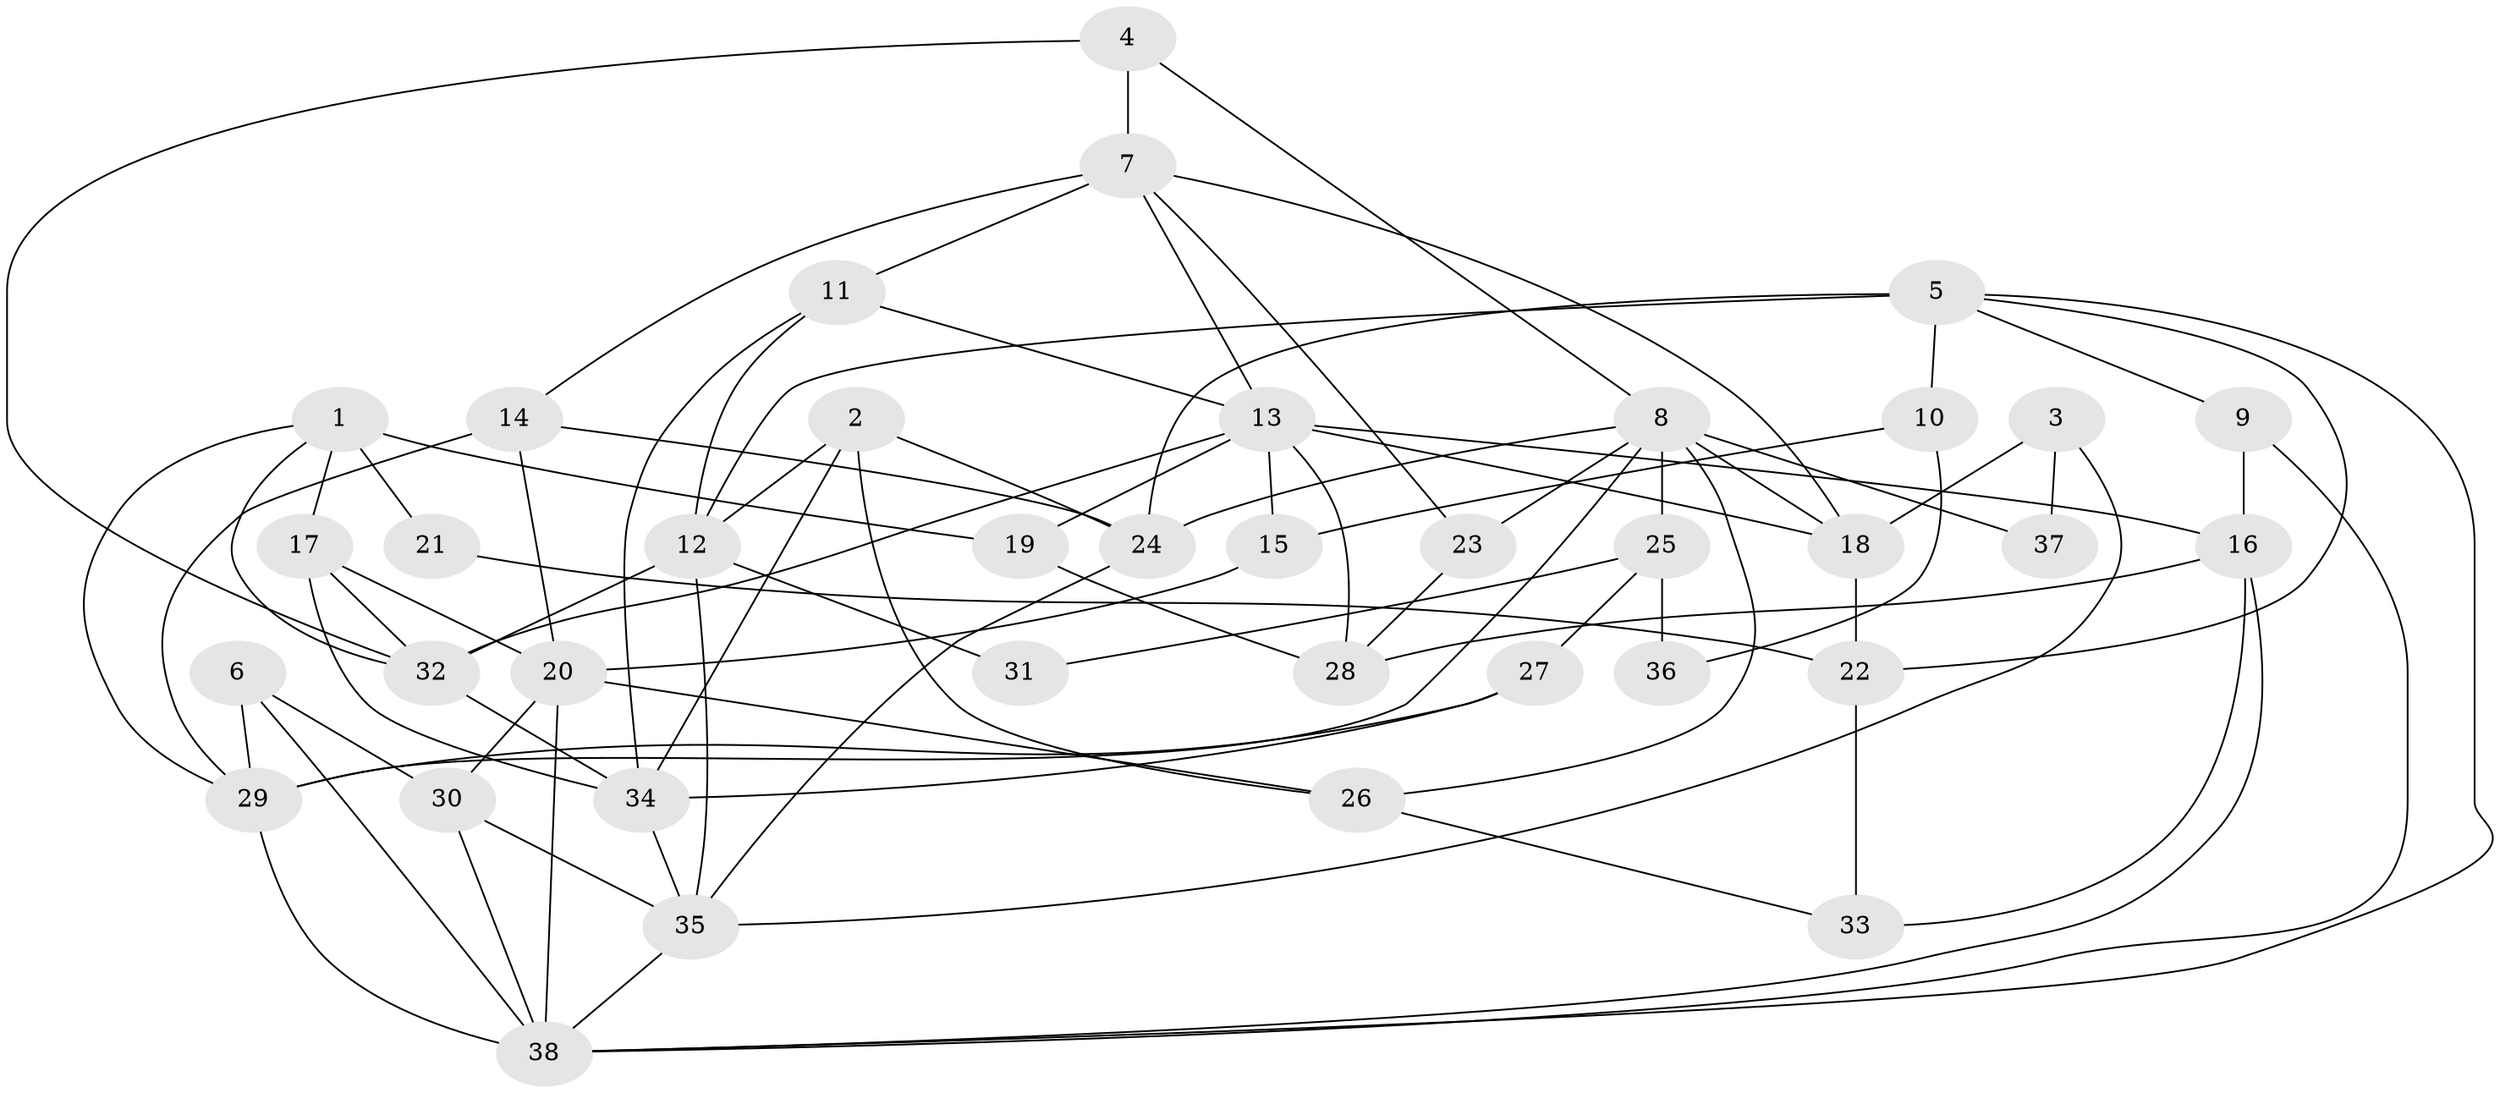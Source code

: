 // original degree distribution, {4: 0.22641509433962265, 6: 0.11320754716981132, 5: 0.1509433962264151, 3: 0.41509433962264153, 2: 0.05660377358490566, 9: 0.018867924528301886, 7: 0.018867924528301886}
// Generated by graph-tools (version 1.1) at 2025/37/03/04/25 23:37:04]
// undirected, 38 vertices, 83 edges
graph export_dot {
  node [color=gray90,style=filled];
  1;
  2;
  3;
  4;
  5;
  6;
  7;
  8;
  9;
  10;
  11;
  12;
  13;
  14;
  15;
  16;
  17;
  18;
  19;
  20;
  21;
  22;
  23;
  24;
  25;
  26;
  27;
  28;
  29;
  30;
  31;
  32;
  33;
  34;
  35;
  36;
  37;
  38;
  1 -- 17 [weight=1.0];
  1 -- 19 [weight=1.0];
  1 -- 21 [weight=2.0];
  1 -- 29 [weight=1.0];
  1 -- 32 [weight=1.0];
  2 -- 12 [weight=2.0];
  2 -- 24 [weight=1.0];
  2 -- 26 [weight=1.0];
  2 -- 34 [weight=1.0];
  3 -- 18 [weight=1.0];
  3 -- 35 [weight=1.0];
  3 -- 37 [weight=1.0];
  4 -- 7 [weight=1.0];
  4 -- 8 [weight=1.0];
  4 -- 32 [weight=1.0];
  5 -- 9 [weight=1.0];
  5 -- 10 [weight=1.0];
  5 -- 12 [weight=1.0];
  5 -- 22 [weight=1.0];
  5 -- 24 [weight=1.0];
  5 -- 38 [weight=1.0];
  6 -- 29 [weight=1.0];
  6 -- 30 [weight=1.0];
  6 -- 38 [weight=1.0];
  7 -- 11 [weight=1.0];
  7 -- 13 [weight=1.0];
  7 -- 14 [weight=2.0];
  7 -- 18 [weight=1.0];
  7 -- 23 [weight=1.0];
  8 -- 18 [weight=1.0];
  8 -- 23 [weight=1.0];
  8 -- 24 [weight=1.0];
  8 -- 25 [weight=1.0];
  8 -- 26 [weight=1.0];
  8 -- 29 [weight=1.0];
  8 -- 37 [weight=2.0];
  9 -- 16 [weight=1.0];
  9 -- 38 [weight=1.0];
  10 -- 15 [weight=1.0];
  10 -- 36 [weight=1.0];
  11 -- 12 [weight=1.0];
  11 -- 13 [weight=1.0];
  11 -- 34 [weight=1.0];
  12 -- 31 [weight=2.0];
  12 -- 32 [weight=1.0];
  12 -- 35 [weight=1.0];
  13 -- 15 [weight=1.0];
  13 -- 16 [weight=1.0];
  13 -- 18 [weight=1.0];
  13 -- 19 [weight=1.0];
  13 -- 28 [weight=1.0];
  13 -- 32 [weight=1.0];
  14 -- 20 [weight=1.0];
  14 -- 24 [weight=1.0];
  14 -- 29 [weight=1.0];
  15 -- 20 [weight=1.0];
  16 -- 28 [weight=2.0];
  16 -- 33 [weight=1.0];
  16 -- 38 [weight=1.0];
  17 -- 20 [weight=1.0];
  17 -- 32 [weight=1.0];
  17 -- 34 [weight=2.0];
  18 -- 22 [weight=1.0];
  19 -- 28 [weight=1.0];
  20 -- 26 [weight=1.0];
  20 -- 30 [weight=1.0];
  20 -- 38 [weight=1.0];
  21 -- 22 [weight=1.0];
  22 -- 33 [weight=1.0];
  23 -- 28 [weight=1.0];
  24 -- 35 [weight=1.0];
  25 -- 27 [weight=1.0];
  25 -- 31 [weight=1.0];
  25 -- 36 [weight=1.0];
  26 -- 33 [weight=1.0];
  27 -- 29 [weight=1.0];
  27 -- 34 [weight=1.0];
  29 -- 38 [weight=2.0];
  30 -- 35 [weight=1.0];
  30 -- 38 [weight=1.0];
  32 -- 34 [weight=1.0];
  34 -- 35 [weight=1.0];
  35 -- 38 [weight=1.0];
}
